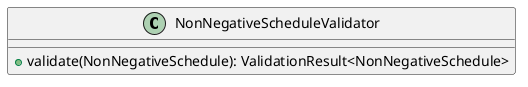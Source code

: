 @startuml

    class NonNegativeScheduleValidator [[NonNegativeScheduleValidator.html]] {
        +validate(NonNegativeSchedule): ValidationResult<NonNegativeSchedule>
    }

@enduml
